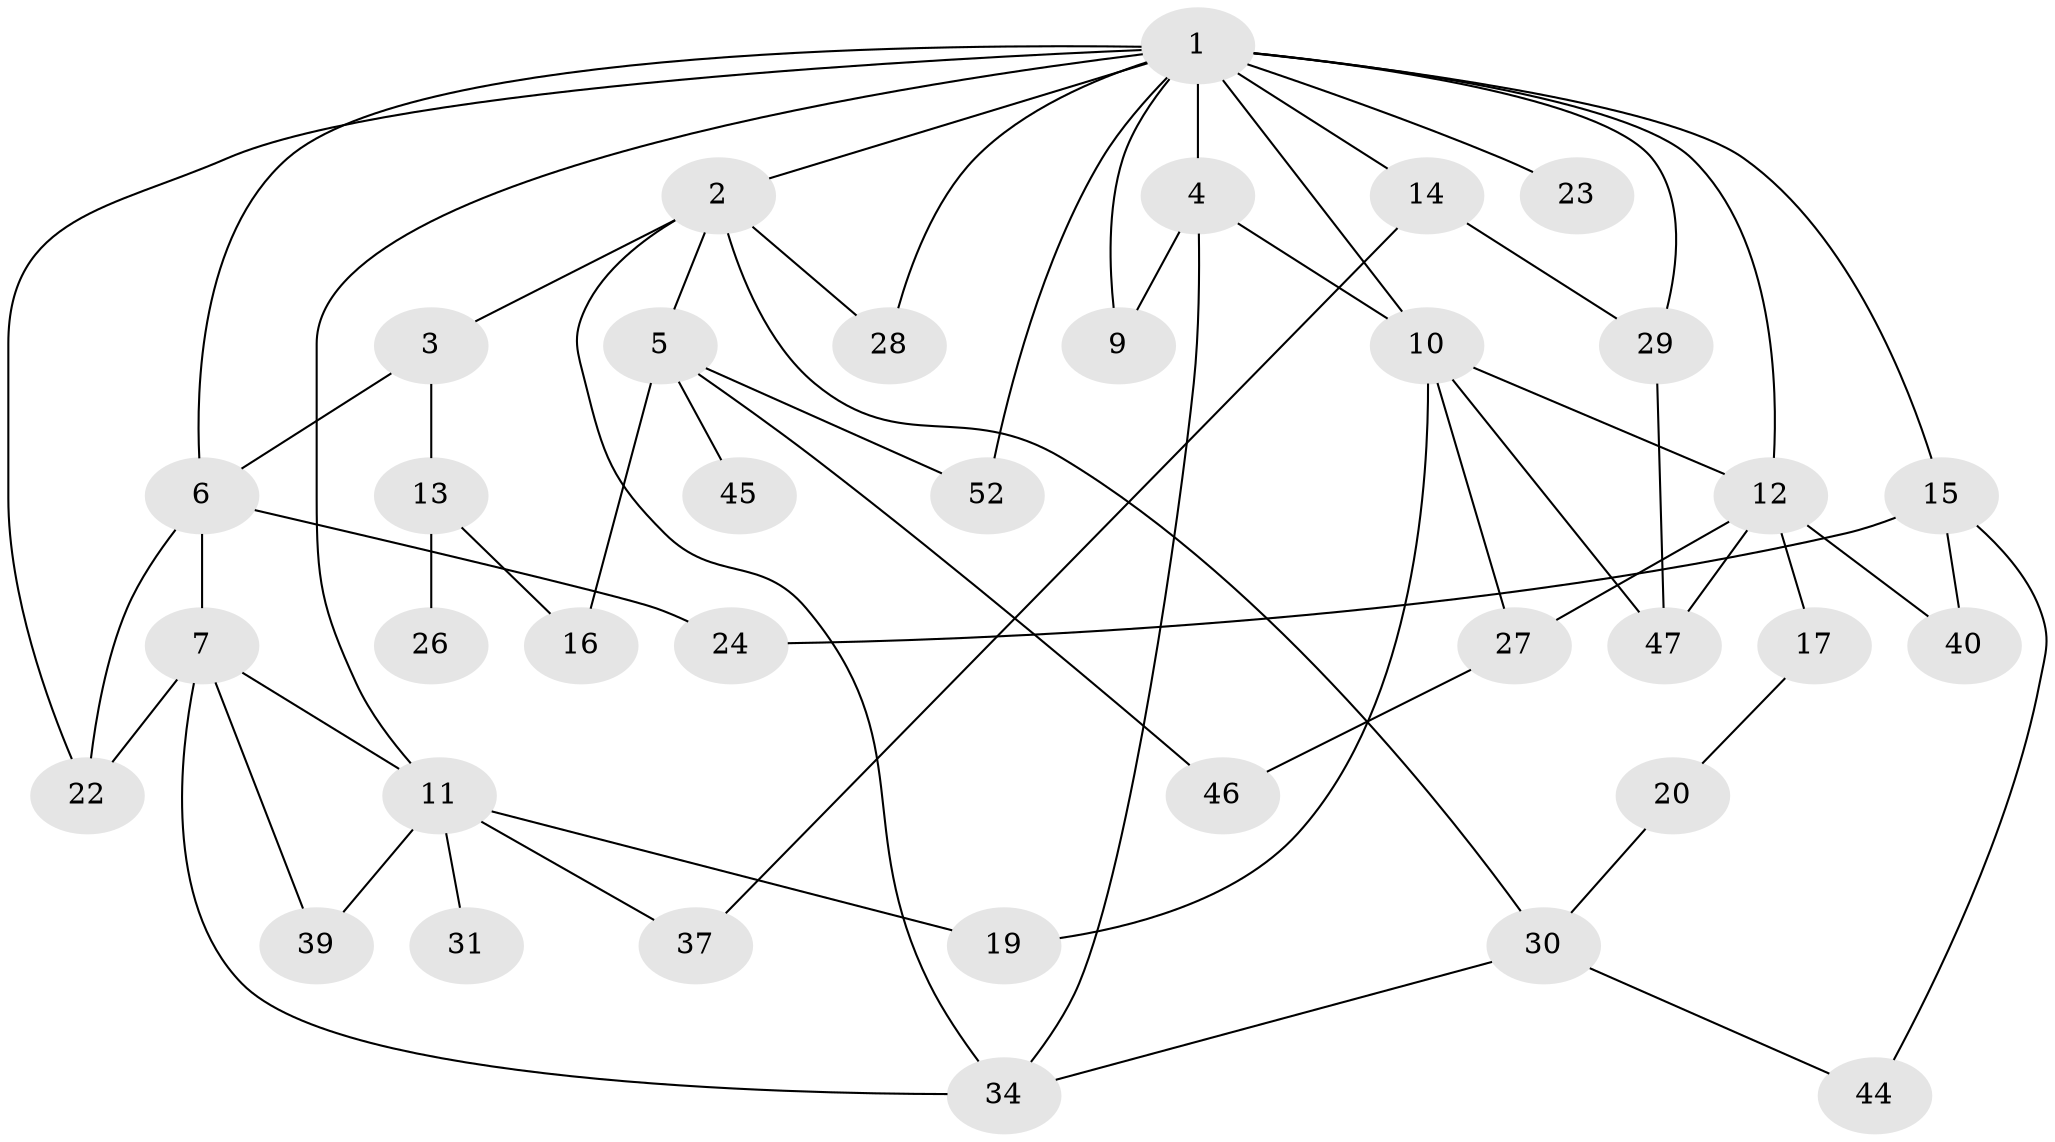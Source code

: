// Generated by graph-tools (version 1.1) at 2025/23/03/03/25 07:23:31]
// undirected, 36 vertices, 60 edges
graph export_dot {
graph [start="1"]
  node [color=gray90,style=filled];
  1 [super="+8"];
  2 [super="+25"];
  3 [super="+36"];
  4 [super="+21"];
  5 [super="+32"];
  6 [super="+43"];
  7;
  9;
  10 [super="+50"];
  11 [super="+18"];
  12;
  13;
  14 [super="+48"];
  15 [super="+42"];
  16;
  17;
  19 [super="+51"];
  20;
  22 [super="+38"];
  23;
  24;
  26 [super="+33"];
  27 [super="+49"];
  28;
  29 [super="+35"];
  30 [super="+41"];
  31;
  34;
  37;
  39;
  40;
  44;
  45;
  46;
  47;
  52;
  1 -- 2;
  1 -- 4;
  1 -- 9;
  1 -- 22;
  1 -- 23;
  1 -- 28;
  1 -- 29;
  1 -- 10 [weight=2];
  1 -- 52;
  1 -- 6;
  1 -- 11;
  1 -- 12;
  1 -- 14;
  1 -- 15;
  2 -- 3;
  2 -- 5;
  2 -- 34;
  2 -- 28;
  2 -- 30;
  3 -- 6;
  3 -- 13;
  4 -- 9;
  4 -- 10;
  4 -- 34;
  5 -- 46;
  5 -- 16;
  5 -- 45;
  5 -- 52;
  6 -- 7;
  6 -- 24;
  6 -- 22;
  7 -- 39;
  7 -- 34;
  7 -- 11;
  7 -- 22;
  10 -- 19;
  10 -- 27;
  10 -- 47;
  10 -- 12;
  11 -- 39;
  11 -- 19;
  11 -- 37;
  11 -- 31;
  12 -- 17;
  12 -- 27;
  12 -- 40;
  12 -- 47;
  13 -- 16;
  13 -- 26;
  14 -- 37;
  14 -- 29;
  15 -- 24;
  15 -- 40;
  15 -- 44;
  17 -- 20;
  20 -- 30;
  27 -- 46;
  29 -- 47;
  30 -- 34;
  30 -- 44;
}
